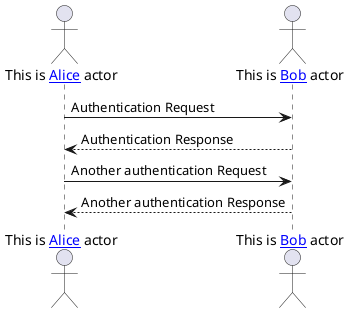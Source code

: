 @startuml
actor "This is [[#alice{Alice tooltip} Alice]] actor" as Alice
actor "This is [[http://plantuml.com/sequence{Bob tooltip} Bob]] actor" as Bob

Alice -> Bob: Authentication Request
Bob --> Alice: Authentication Response

Alice -> Bob: Another authentication Request
Alice <-- Bob: Another authentication Response
@enduml